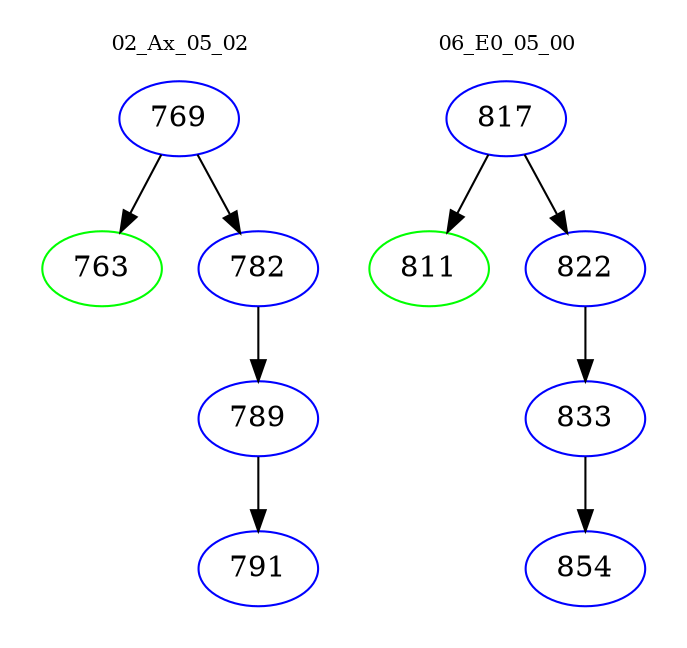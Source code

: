 digraph{
subgraph cluster_0 {
color = white
label = "02_Ax_05_02";
fontsize=10;
T0_769 [label="769", color="blue"]
T0_769 -> T0_763 [color="black"]
T0_763 [label="763", color="green"]
T0_769 -> T0_782 [color="black"]
T0_782 [label="782", color="blue"]
T0_782 -> T0_789 [color="black"]
T0_789 [label="789", color="blue"]
T0_789 -> T0_791 [color="black"]
T0_791 [label="791", color="blue"]
}
subgraph cluster_1 {
color = white
label = "06_E0_05_00";
fontsize=10;
T1_817 [label="817", color="blue"]
T1_817 -> T1_811 [color="black"]
T1_811 [label="811", color="green"]
T1_817 -> T1_822 [color="black"]
T1_822 [label="822", color="blue"]
T1_822 -> T1_833 [color="black"]
T1_833 [label="833", color="blue"]
T1_833 -> T1_854 [color="black"]
T1_854 [label="854", color="blue"]
}
}

